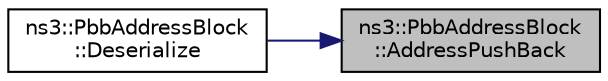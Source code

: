digraph "ns3::PbbAddressBlock::AddressPushBack"
{
 // LATEX_PDF_SIZE
  edge [fontname="Helvetica",fontsize="10",labelfontname="Helvetica",labelfontsize="10"];
  node [fontname="Helvetica",fontsize="10",shape=record];
  rankdir="RL";
  Node1 [label="ns3::PbbAddressBlock\l::AddressPushBack",height=0.2,width=0.4,color="black", fillcolor="grey75", style="filled", fontcolor="black",tooltip="Appends an address to the back of this block."];
  Node1 -> Node2 [dir="back",color="midnightblue",fontsize="10",style="solid",fontname="Helvetica"];
  Node2 [label="ns3::PbbAddressBlock\l::Deserialize",height=0.2,width=0.4,color="black", fillcolor="white", style="filled",URL="$classns3_1_1_pbb_address_block.html#ac3afa495e1765e58ea203d42a8860492",tooltip="Deserializes an address block from the specified buffer."];
}
